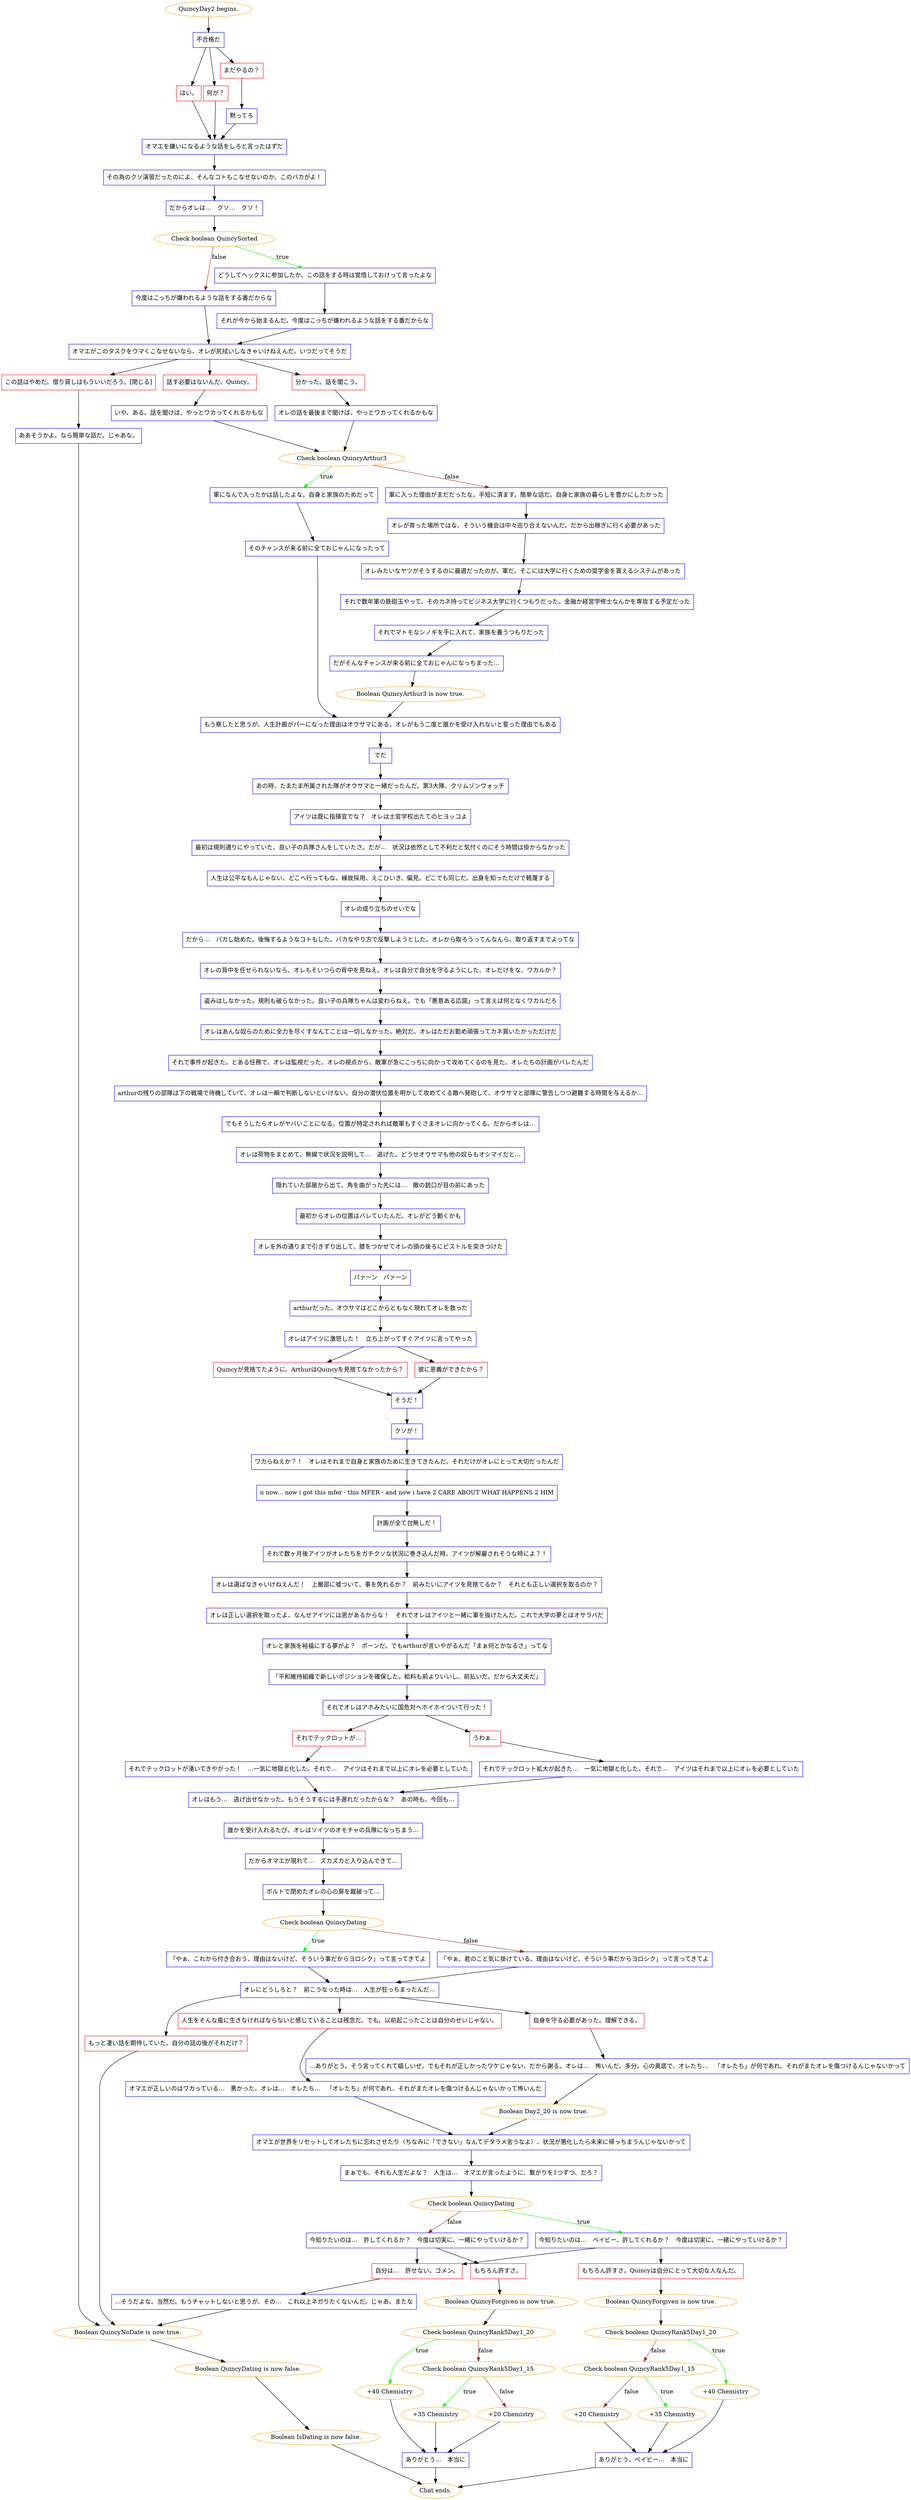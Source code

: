digraph {
	"QuincyDay2 begins." [color=orange];
		"QuincyDay2 begins." -> j2450605815;
	j2450605815 [label="不合格だ",shape=box,color=blue];
		j2450605815 -> j1362813844;
		j2450605815 -> j2095920663;
		j2450605815 -> j1181412111;
	j1362813844 [label="はい。",shape=box,color=red];
		j1362813844 -> j624122383;
	j2095920663 [label="何が？",shape=box,color=red];
		j2095920663 -> j624122383;
	j1181412111 [label="まだやるの？",shape=box,color=red];
		j1181412111 -> j671901538;
	j624122383 [label="オマエを嫌いになるような話をしろと言ったはずだ",shape=box,color=blue];
		j624122383 -> j99308903;
	j671901538 [label="黙ってろ",shape=box,color=blue];
		j671901538 -> j624122383;
	j99308903 [label="その為のクソ演習だったのによ、そんなコトもこなせないのか、このバカがよ！",shape=box,color=blue];
		j99308903 -> j289659849;
	j289659849 [label="だからオレは…　クソ…　クソ！",shape=box,color=blue];
		j289659849 -> j1602321695;
	j1602321695 [label="Check boolean QuincySorted",color=orange];
		j1602321695 -> j390332805 [label=true,color=green];
		j1602321695 -> j3010016167 [label=false,color=brown];
	j390332805 [label="どうしてヘックスに参加したか、この話をする時は覚悟しておけって言ったよな",shape=box,color=blue];
		j390332805 -> j660876482;
	j3010016167 [label="今度はこっちが嫌われるような話をする番だからな",shape=box,color=blue];
		j3010016167 -> j216265266;
	j660876482 [label="それが今から始まるんだ。今度はこっちが嫌われるような話をする番だからな",shape=box,color=blue];
		j660876482 -> j216265266;
	j216265266 [label="オマエがこのタスクをウマくこなせないなら、オレが尻拭いしなきゃいけねえんだ。いつだってそうだ",shape=box,color=blue];
		j216265266 -> j649648968;
		j216265266 -> j2516680429;
		j216265266 -> j3407246147;
	j649648968 [label="分かった。話を聞こう。",shape=box,color=red];
		j649648968 -> j8985711;
	j2516680429 [label="話す必要はないんだ、Quincy。",shape=box,color=red];
		j2516680429 -> j143574223;
	j3407246147 [label="この話はやめだ。借り貸しはもういいだろう。[閉じる]",shape=box,color=red];
		j3407246147 -> j1933422513;
	j8985711 [label="オレの話を最後まで聞けば、やっとワカってくれるかもな",shape=box,color=blue];
		j8985711 -> j2846131231;
	j143574223 [label="いや、ある。話を聞けば、やっとワカってくれるかもな",shape=box,color=blue];
		j143574223 -> j2846131231;
	j1933422513 [label="ああそうかよ。なら簡単な話だ。じゃあな。",shape=box,color=blue];
		j1933422513 -> j2319655028;
	j2846131231 [label="Check boolean QuincyArthur3",color=orange];
		j2846131231 -> j891518999 [label=true,color=green];
		j2846131231 -> j3844493220 [label=false,color=brown];
	j2319655028 [label="Boolean QuincyNoDate is now true.",color=orange];
		j2319655028 -> j1884175600;
	j891518999 [label="軍になんで入ったかは話したよな。自身と家族のためだって",shape=box,color=blue];
		j891518999 -> j1034251431;
	j3844493220 [label="軍に入った理由がまだだったな。手短に済ます。簡単な話だ。自身と家族の暮らしを豊かにしたかった",shape=box,color=blue];
		j3844493220 -> j2044914929;
	j1884175600 [label="Boolean QuincyDating is now false.",color=orange];
		j1884175600 -> j1242024027;
	j1034251431 [label="そのチャンスが来る前に全ておじゃんになったって",shape=box,color=blue];
		j1034251431 -> j1784338486;
	j2044914929 [label="オレが育った場所ではな、そういう機会は中々巡り合えないんだ。だから出稼ぎに行く必要があった",shape=box,color=blue];
		j2044914929 -> j2159246996;
	j1242024027 [label="Boolean IsDating is now false.",color=orange];
		j1242024027 -> "Chat ends.";
	j1784338486 [label="もう察したと思うが、人生計画がパーになった理由はオウサマにある。オレがもう二度と誰かを受け入れないと誓った理由でもある",shape=box,color=blue];
		j1784338486 -> j2892846355;
	j2159246996 [label="オレみたいなヤツがそうするのに最適だったのが、軍だ。そこには大学に行くための奨学金を貰えるシステムがあった",shape=box,color=blue];
		j2159246996 -> j671539489;
	"Chat ends." [color=orange];
	j2892846355 [label="でだ",shape=box,color=blue];
		j2892846355 -> j2227214226;
	j671539489 [label="それで数年軍の鉄砲玉やって、そのカネ持ってビジネス大学に行くつもりだった。金融か経営学修士なんかを専攻する予定だった",shape=box,color=blue];
		j671539489 -> j863552555;
	j2227214226 [label="あの時、たまたま所属された隊がオウサマと一緒だったんだ。第3大隊、クリムゾンウォッチ",shape=box,color=blue];
		j2227214226 -> j2700924574;
	j863552555 [label="それでマトモなシノギを手に入れて、家族を養うつもりだった",shape=box,color=blue];
		j863552555 -> j4049380321;
	j2700924574 [label="アイツは既に指揮官でな？　オレは士官学校出たてのヒヨッコよ",shape=box,color=blue];
		j2700924574 -> j3610648611;
	j4049380321 [label="だがそんなチャンスが来る前に全ておじゃんになっちまった…",shape=box,color=blue];
		j4049380321 -> j4218216595;
	j3610648611 [label="最初は規則通りにやっていた、良い子の兵隊さんをしていたさ。だが…　状況は依然として不利だと気付くのにそう時間は掛からなかった",shape=box,color=blue];
		j3610648611 -> j1273548874;
	j4218216595 [label="Boolean QuincyArthur3 is now true.",color=orange];
		j4218216595 -> j1784338486;
	j1273548874 [label="人生は公平なもんじゃない。どこへ行ってもな。縁故採用、えこひいき、偏見。どこでも同じだ。出身を知っただけで軽蔑する",shape=box,color=blue];
		j1273548874 -> j1392615521;
	j1392615521 [label="オレの成り立ちのせいでな",shape=box,color=blue];
		j1392615521 -> j3182427567;
	j3182427567 [label="だから…　バカし始めた。後悔するようなコトもした。バカなやり方で反撃しようとした。オレから取ろうってんなんら、取り返すまでよってな",shape=box,color=blue];
		j3182427567 -> j873717258;
	j873717258 [label="オレの背中を任せられないなら、オレもそいつらの背中を見ねえ。オレは自分で自分を守るようにした、オレだけをな、ワカルか？",shape=box,color=blue];
		j873717258 -> j1310903149;
	j1310903149 [label="盗みはしなかった。規則も破らなかった。良い子の兵隊ちゃんは変わらねえ。でも「悪意ある応諾」って言えば何となくワカルだろ",shape=box,color=blue];
		j1310903149 -> j1385541082;
	j1385541082 [label="オレはあんな奴らのために全力を尽くすなんてことは一切しなかった。絶対だ。オレはただお勤め頑張ってカネ貰いたかっただけだ",shape=box,color=blue];
		j1385541082 -> j2163580333;
	j2163580333 [label="それで事件が起きた。とある任務で、オレは監視だった。オレの視点から、敵軍が急にこっちに向かって攻めてくるのを見た。オレたちの計画がバレたんだ",shape=box,color=blue];
		j2163580333 -> j1961498069;
	j1961498069 [label="arthurの残りの部隊は下の戦場で待機していて、オレは一瞬で判断しないといけない。自分の潜伏位置を明かして攻めてくる敵へ発砲して、オウサマと部隊に警告しつつ避難する時間を与えるか…",shape=box,color=blue];
		j1961498069 -> j2583475037;
	j2583475037 [label="でもそうしたらオレがヤバいことになる。位置が特定されれば敵軍もすぐさまオレに向かってくる。だからオレは…",shape=box,color=blue];
		j2583475037 -> j4233150859;
	j4233150859 [label="オレは荷物をまとめて、無線で状況を説明して…　逃げた。どうせオウサマも他の奴らもオシマイだと…",shape=box,color=blue];
		j4233150859 -> j2727185018;
	j2727185018 [label="隠れていた部屋から出て、角を曲がった先には…　敵の銃口が目の前にあった",shape=box,color=blue];
		j2727185018 -> j1533735200;
	j1533735200 [label="最初からオレの位置はバレていたんだ。オレがどう動くかも",shape=box,color=blue];
		j1533735200 -> j1511504862;
	j1511504862 [label="オレを外の通りまで引きずり出して、膝をつかせてオレの頭の後ろにピストルを突きつけた",shape=box,color=blue];
		j1511504862 -> j2609189772;
	j2609189772 [label="パァーン　パァーン",shape=box,color=blue];
		j2609189772 -> j3251048860;
	j3251048860 [label="arthurだった。オウサマはどこからともなく現れてオレを救った",shape=box,color=blue];
		j3251048860 -> j724226488;
	j724226488 [label="オレはアイツに激怒した！　立ち上がってすぐアイツに言ってやった",shape=box,color=blue];
		j724226488 -> j913258759;
		j724226488 -> j87644550;
	j913258759 [label="Quincyが見捨てたように、ArthurはQuincyを見捨てなかったから？",shape=box,color=red];
		j913258759 -> j315052102;
	j87644550 [label="彼に恩義ができたから？",shape=box,color=red];
		j87644550 -> j315052102;
	j315052102 [label="そうだ！",shape=box,color=blue];
		j315052102 -> j672060594;
	j672060594 [label="クソが！",shape=box,color=blue];
		j672060594 -> j2507103537;
	j2507103537 [label="ワカらねえか？！　オレはそれまで自身と家族のために生きてきたんだ。それだけがオレにとって大切だったんだ",shape=box,color=blue];
		j2507103537 -> j2666421629;
	j2666421629 [label="n now... now i got this mfer - this MFER - and now i have 2 CARE ABOUT WHAT HAPPENS 2 HIM",shape=box,color=blue];
		j2666421629 -> j3297118130;
	j3297118130 [label="計画が全て台無しだ！",shape=box,color=blue];
		j3297118130 -> j2164335273;
	j2164335273 [label="それで数ヶ月後アイツがオレたちをガチクソな状況に巻き込んだ時、アイツが解雇されそうな時によ？！",shape=box,color=blue];
		j2164335273 -> j254100347;
	j254100347 [label="オレは選ばなきゃいけねえんだ！　上層部に嘘ついて、事を免れるか？　前みたいにアイツを見捨てるか？　それとも正しい選択を取るのか？",shape=box,color=blue];
		j254100347 -> j270773458;
	j270773458 [label="オレは正しい選択を取ったよ、なんせアイツには恩があるからな！　それでオレはアイツと一緒に軍を抜けたんだ。これで大学の夢とはオサラバだ",shape=box,color=blue];
		j270773458 -> j748910655;
	j748910655 [label="オレと家族を裕福にする夢がよ？　ポーンだ。でもarthurが言いやがるんだ「まぁ何とかなるさ」ってな",shape=box,color=blue];
		j748910655 -> j3711085905;
	j3711085905 [label="「平和維持組織で新しいポジションを確保した。給料も前よりいいし、前払いだ。だから大丈夫だ」",shape=box,color=blue];
		j3711085905 -> j1712201633;
	j1712201633 [label="それでオレはアホみたいに国危対へホイホイついて行った！",shape=box,color=blue];
		j1712201633 -> j1339134237;
		j1712201633 -> j4230131146;
	j1339134237 [label="それでテックロットが…",shape=box,color=red];
		j1339134237 -> j786763747;
	j4230131146 [label="うわぁ…",shape=box,color=red];
		j4230131146 -> j304047412;
	j786763747 [label="それでテックロットが湧いてきやがった！　…一気に地獄と化した。それで…　アイツはそれまで以上にオレを必要としていた",shape=box,color=blue];
		j786763747 -> j350996262;
	j304047412 [label="それでテックロット拡大が起きた…　一気に地獄と化した。それで…　アイツはそれまで以上にオレを必要としていた",shape=box,color=blue];
		j304047412 -> j350996262;
	j350996262 [label="オレはもう…　逃げ出せなかった。もうそうするには手遅れだったからな？　あの時も、今回も…",shape=box,color=blue];
		j350996262 -> j2406859908;
	j2406859908 [label="誰かを受け入れるたび、オレはソイツのオモチャの兵隊になっちまう…",shape=box,color=blue];
		j2406859908 -> j3628941099;
	j3628941099 [label="だからオマエが現れて…　ズカズカと入り込んできて…",shape=box,color=blue];
		j3628941099 -> j3707782271;
	j3707782271 [label="ボルトで閉めたオレの心の扉を蹴破って…",shape=box,color=blue];
		j3707782271 -> j1024679802;
	j1024679802 [label="Check boolean QuincyDating",color=orange];
		j1024679802 -> j444577304 [label=true,color=green];
		j1024679802 -> j2270753955 [label=false,color=brown];
	j444577304 [label="「やぁ、これから付き合おう、理由はないけど、そういう事だからヨロシク」って言ってきてよ",shape=box,color=blue];
		j444577304 -> j1893999899;
	j2270753955 [label="「やぁ、君のこと気に掛けている、理由はないけど、そういう事だからヨロシク」って言ってきてよ",shape=box,color=blue];
		j2270753955 -> j1893999899;
	j1893999899 [label="オレにどうしろと？　前こうなった時は…　人生が狂っちまったんだ…",shape=box,color=blue];
		j1893999899 -> j3887288396;
		j1893999899 -> j1779125349;
		j1893999899 -> j682888170;
	j3887288396 [label="人生をそんな風に生きなければならないと感じていることは残念だ。でも、以前起こったことは自分のせいじゃない。",shape=box,color=red];
		j3887288396 -> j3798195309;
	j1779125349 [label="自身を守る必要があった。理解できる。",shape=box,color=red];
		j1779125349 -> j1522549196;
	j682888170 [label="もっと凄い話を期待していた。自分の話の後がそれだけ？",shape=box,color=red];
		j682888170 -> j2319655028;
	j3798195309 [label="オマエが正しいのはワカっている…　悪かった。オレは…　オレたち…　「オレたち」が何であれ、それがまたオレを傷つけるんじゃないかって怖いんだ",shape=box,color=blue];
		j3798195309 -> j559400462;
	j1522549196 [label="…ありがとう。そう言ってくれて嬉しいぜ。でもそれが正しかったワケじゃない、だから謝る。オレは…　怖いんだ、多分。心の奥底で、オレたち…　「オレたち」が何であれ、それがまたオレを傷つけるんじゃないかって",shape=box,color=blue];
		j1522549196 -> j2471009649;
	j559400462 [label="オマエが世界をリセットしてオレたちに忘れさせたり（ちなみに「できない」なんてデタラメ言うなよ）、状況が悪化したら未来に帰っちまうんじゃないかって",shape=box,color=blue];
		j559400462 -> j3077061346;
	j2471009649 [label="Boolean Day2_20 is now true.",color=orange];
		j2471009649 -> j559400462;
	j3077061346 [label="まぁでも、それも人生だよな？　人生は…　オマエが言ったように、繋がりを1つずつ、だろ？",shape=box,color=blue];
		j3077061346 -> j3341990552;
	j3341990552 [label="Check boolean QuincyDating",color=orange];
		j3341990552 -> j4022310864 [label=true,color=green];
		j3341990552 -> j2298803747 [label=false,color=brown];
	j4022310864 [label="今知りたいのは…　ベイビー、許してくれるか？　今度は切実に、一緒にやっていけるか？",shape=box,color=blue];
		j4022310864 -> j2537030834;
		j4022310864 -> j707840937;
	j2298803747 [label="今知りたいのは…　許してくれるか？　今度は切実に、一緒にやっていけるか？",shape=box,color=blue];
		j2298803747 -> j2690640247;
		j2298803747 -> j707840937;
	j2537030834 [label="もちろん許すさ。Quincyは自分にとって大切な人なんだ。",shape=box,color=red];
		j2537030834 -> j579010676;
	j707840937 [label="自分は…　許せない。ゴメン。",shape=box,color=red];
		j707840937 -> j577778569;
	j2690640247 [label="もちろん許すさ。",shape=box,color=red];
		j2690640247 -> j2641407865;
	j579010676 [label="Boolean QuincyForgiven is now true.",color=orange];
		j579010676 -> j3990608872;
	j577778569 [label="…そうだよな。当然だ。もうチャットしないと思うが、その…　これ以上ネガりたくないんだ。じゃあ、またな",shape=box,color=blue];
		j577778569 -> j2319655028;
	j2641407865 [label="Boolean QuincyForgiven is now true.",color=orange];
		j2641407865 -> j3198299229;
	j3990608872 [label="Check boolean QuincyRank5Day1_20",color=orange];
		j3990608872 -> j754263374 [label=true,color=green];
		j3990608872 -> j620959551 [label=false,color=brown];
	j3198299229 [label="Check boolean QuincyRank5Day1_20",color=orange];
		j3198299229 -> j2002107056 [label=true,color=green];
		j3198299229 -> j2557280760 [label=false,color=brown];
	j754263374 [label="+40 Chemistry",color=orange];
		j754263374 -> j2023128846;
	j620959551 [label="Check boolean QuincyRank5Day1_15",color=orange];
		j620959551 -> j2326866762 [label=true,color=green];
		j620959551 -> j3958903889 [label=false,color=brown];
	j2002107056 [label="+40 Chemistry",color=orange];
		j2002107056 -> j2512133252;
	j2557280760 [label="Check boolean QuincyRank5Day1_15",color=orange];
		j2557280760 -> j384400120 [label=true,color=green];
		j2557280760 -> j3189839559 [label=false,color=brown];
	j2023128846 [label="ありがとう、ベイビー…　本当に",shape=box,color=blue];
		j2023128846 -> "Chat ends.";
	j2326866762 [label="+35 Chemistry",color=orange];
		j2326866762 -> j2023128846;
	j3958903889 [label="+20 Chemistry",color=orange];
		j3958903889 -> j2023128846;
	j2512133252 [label="ありがとう…　本当に",shape=box,color=blue];
		j2512133252 -> "Chat ends.";
	j384400120 [label="+35 Chemistry",color=orange];
		j384400120 -> j2512133252;
	j3189839559 [label="+20 Chemistry",color=orange];
		j3189839559 -> j2512133252;
}